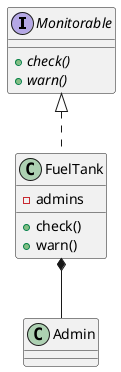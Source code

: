 @startuml

interface Monitorable {
  + {abstract} check()
  + {abstract} warn()
}

class FuelTank implements Monitorable {
  - admins
  + check()
  + warn()
}

FuelTank *-- Admin
@enduml